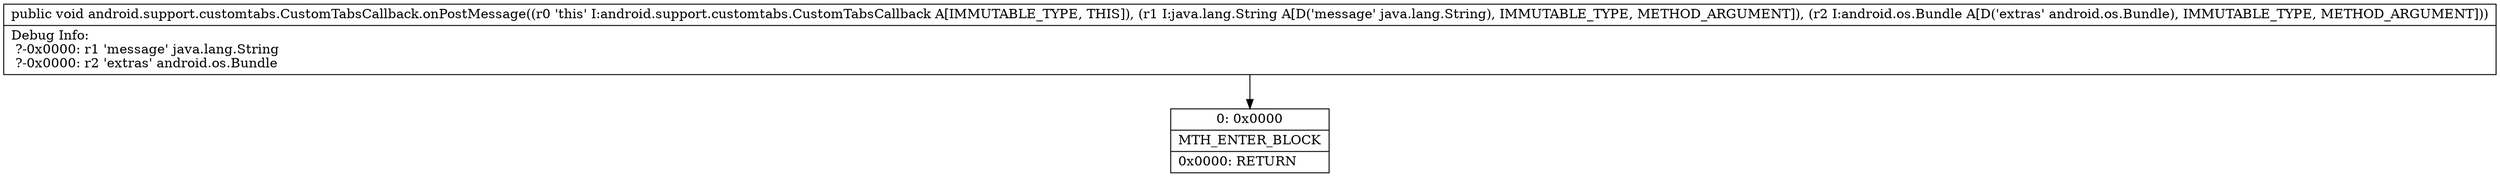digraph "CFG forandroid.support.customtabs.CustomTabsCallback.onPostMessage(Ljava\/lang\/String;Landroid\/os\/Bundle;)V" {
Node_0 [shape=record,label="{0\:\ 0x0000|MTH_ENTER_BLOCK\l|0x0000: RETURN   \l}"];
MethodNode[shape=record,label="{public void android.support.customtabs.CustomTabsCallback.onPostMessage((r0 'this' I:android.support.customtabs.CustomTabsCallback A[IMMUTABLE_TYPE, THIS]), (r1 I:java.lang.String A[D('message' java.lang.String), IMMUTABLE_TYPE, METHOD_ARGUMENT]), (r2 I:android.os.Bundle A[D('extras' android.os.Bundle), IMMUTABLE_TYPE, METHOD_ARGUMENT]))  | Debug Info:\l  ?\-0x0000: r1 'message' java.lang.String\l  ?\-0x0000: r2 'extras' android.os.Bundle\l}"];
MethodNode -> Node_0;
}

